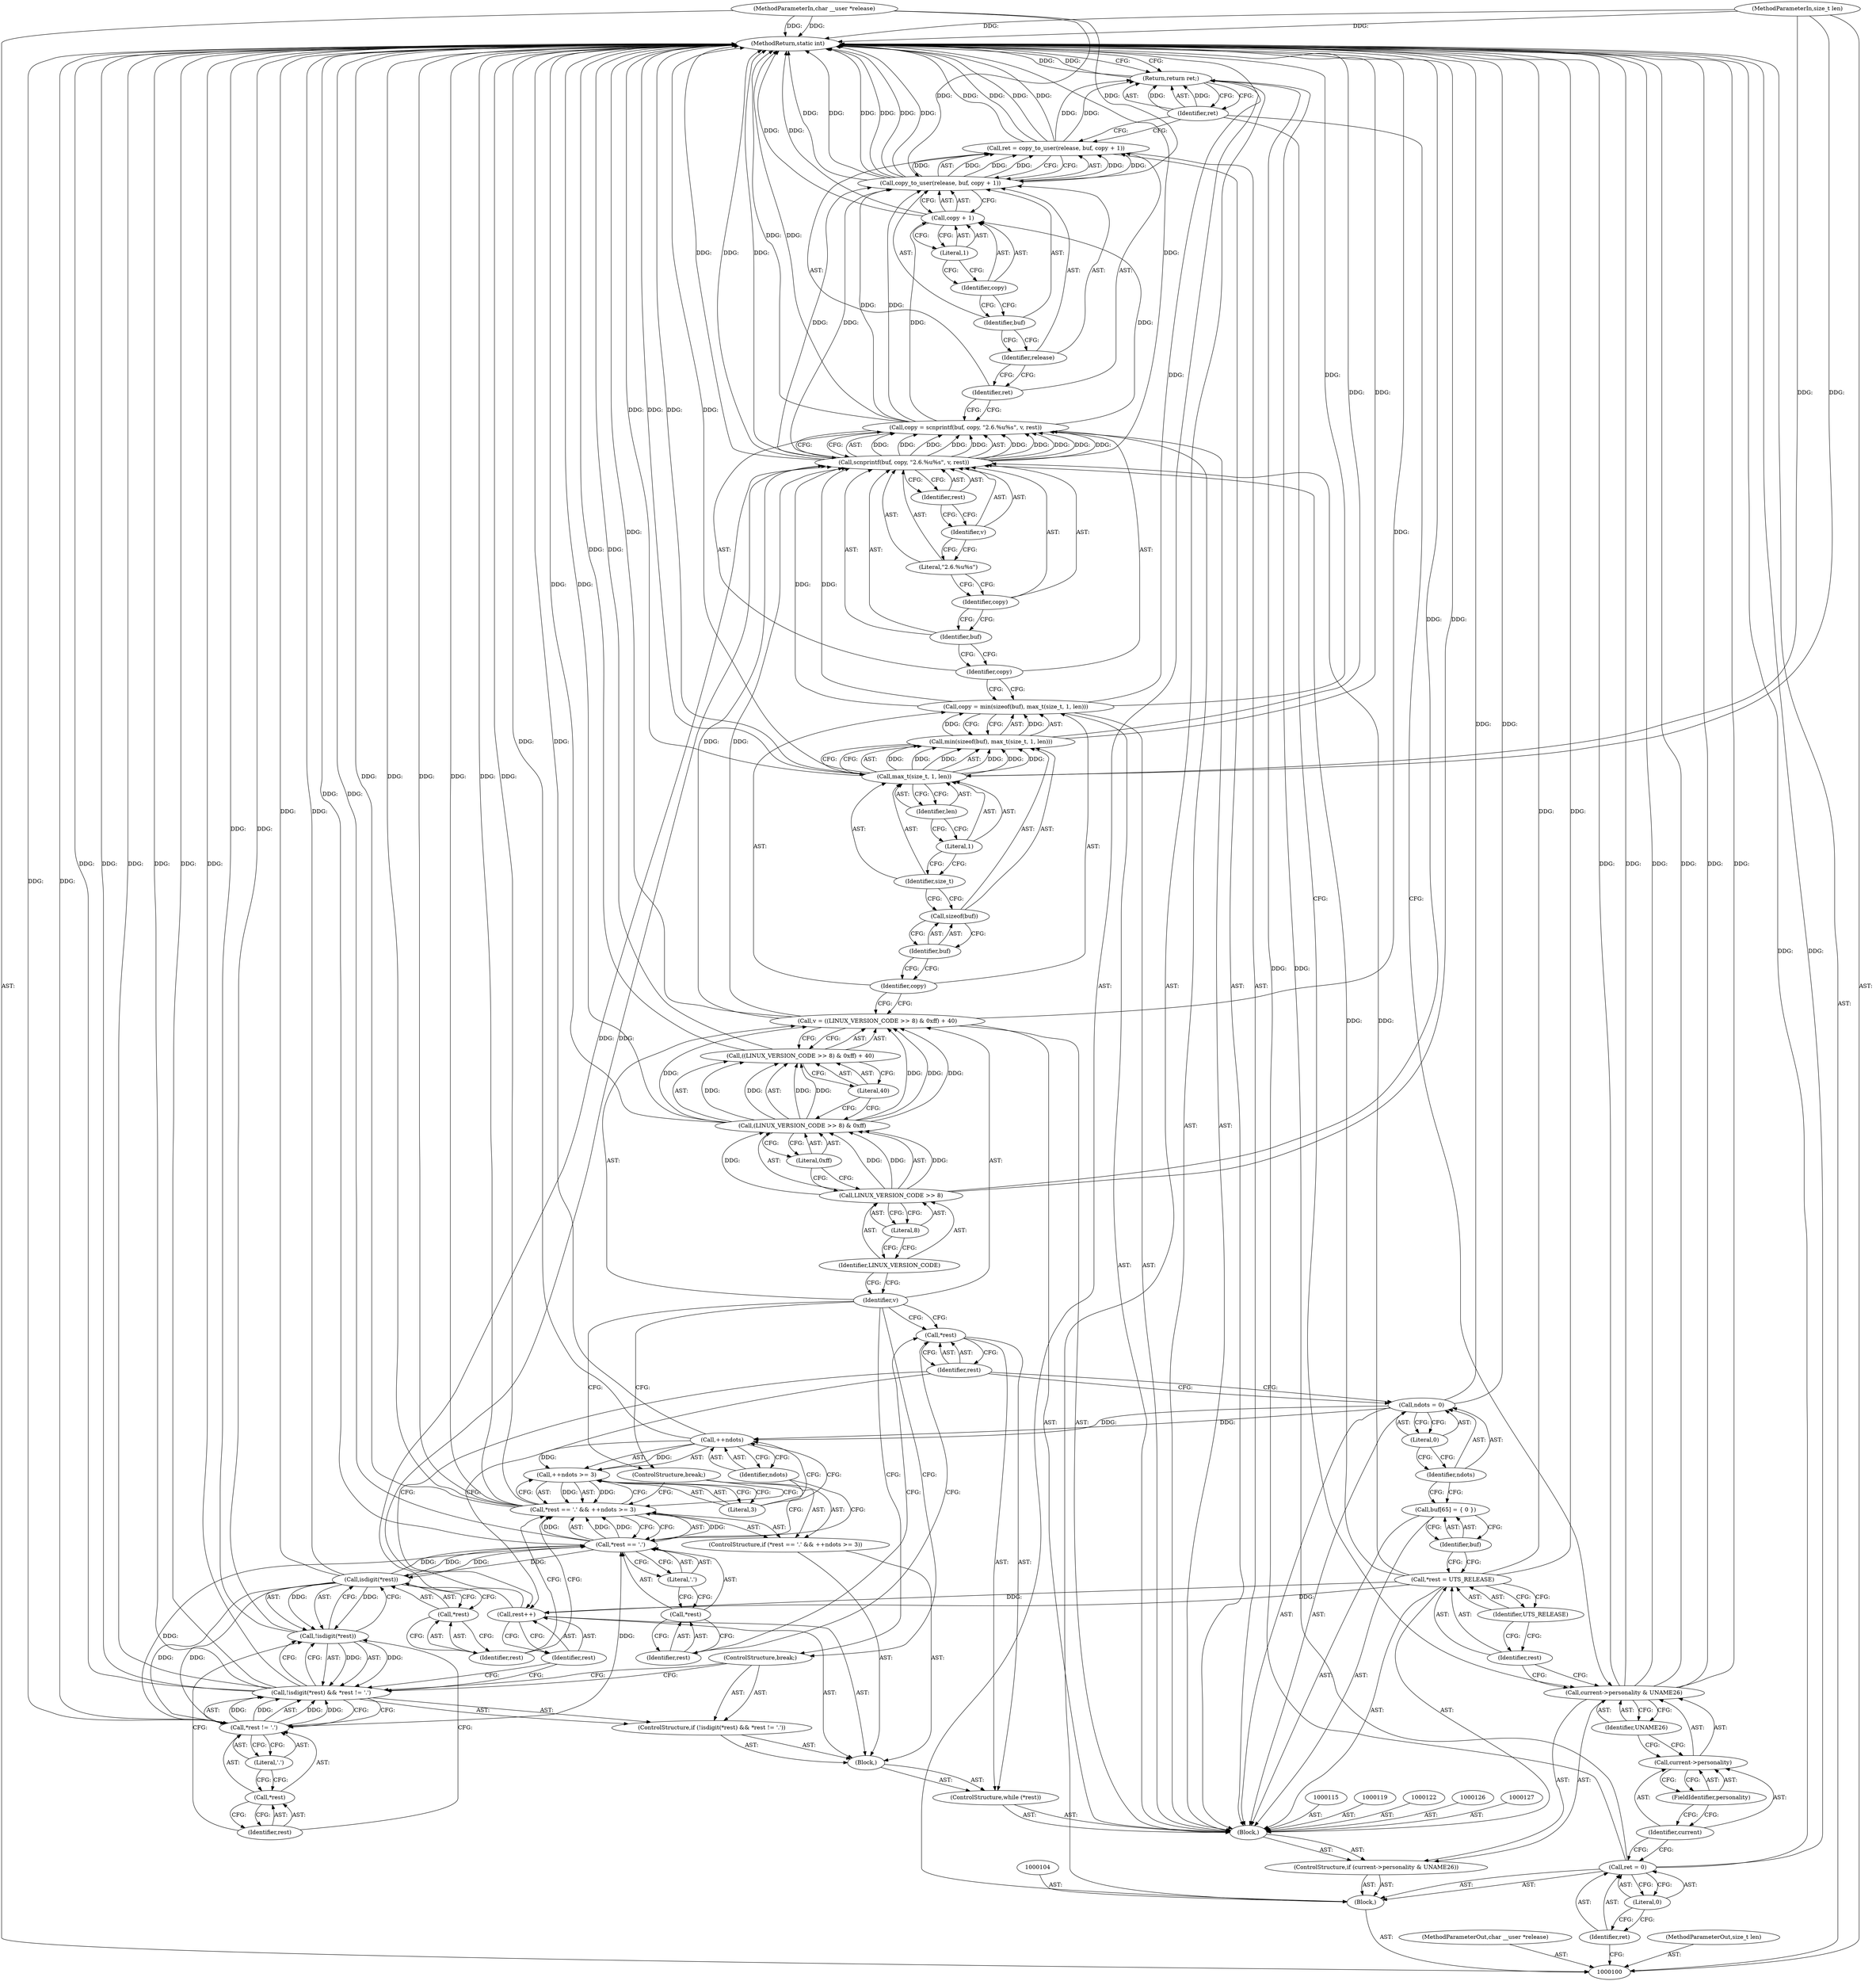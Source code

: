 digraph "0_linux_2702b1526c7278c4d65d78de209a465d4de2885e" {
"1000114" [label="(Block,)"];
"1000129" [label="(Call,*rest)"];
"1000130" [label="(Identifier,rest)"];
"1000131" [label="(Block,)"];
"1000128" [label="(ControlStructure,while (*rest))"];
"1000137" [label="(Literal,'.')"];
"1000138" [label="(Call,++ndots >= 3)"];
"1000139" [label="(Call,++ndots)"];
"1000140" [label="(Identifier,ndots)"];
"1000141" [label="(Literal,3)"];
"1000132" [label="(ControlStructure,if (*rest == '.' && ++ndots >= 3))"];
"1000133" [label="(Call,*rest == '.' && ++ndots >= 3)"];
"1000134" [label="(Call,*rest == '.')"];
"1000135" [label="(Call,*rest)"];
"1000136" [label="(Identifier,rest)"];
"1000142" [label="(ControlStructure,break;)"];
"1000147" [label="(Call,*rest)"];
"1000148" [label="(Identifier,rest)"];
"1000149" [label="(Call,*rest != '.')"];
"1000150" [label="(Call,*rest)"];
"1000151" [label="(Identifier,rest)"];
"1000143" [label="(ControlStructure,if (!isdigit(*rest) && *rest != '.'))"];
"1000152" [label="(Literal,'.')"];
"1000144" [label="(Call,!isdigit(*rest) && *rest != '.')"];
"1000145" [label="(Call,!isdigit(*rest))"];
"1000146" [label="(Call,isdigit(*rest))"];
"1000153" [label="(ControlStructure,break;)"];
"1000154" [label="(Call,rest++)"];
"1000155" [label="(Identifier,rest)"];
"1000192" [label="(MethodReturn,static int)"];
"1000101" [label="(MethodParameterIn,char __user *release)"];
"1000300" [label="(MethodParameterOut,char __user *release)"];
"1000102" [label="(MethodParameterIn,size_t len)"];
"1000301" [label="(MethodParameterOut,size_t len)"];
"1000156" [label="(Call,v = ((LINUX_VERSION_CODE >> 8) & 0xff) + 40)"];
"1000157" [label="(Identifier,v)"];
"1000162" [label="(Literal,8)"];
"1000163" [label="(Literal,0xff)"];
"1000164" [label="(Literal,40)"];
"1000158" [label="(Call,((LINUX_VERSION_CODE >> 8) & 0xff) + 40)"];
"1000159" [label="(Call,(LINUX_VERSION_CODE >> 8) & 0xff)"];
"1000160" [label="(Call,LINUX_VERSION_CODE >> 8)"];
"1000161" [label="(Identifier,LINUX_VERSION_CODE)"];
"1000168" [label="(Call,sizeof(buf))"];
"1000165" [label="(Call,copy = min(sizeof(buf), max_t(size_t, 1, len)))"];
"1000166" [label="(Identifier,copy)"];
"1000169" [label="(Identifier,buf)"];
"1000170" [label="(Call,max_t(size_t, 1, len))"];
"1000171" [label="(Identifier,size_t)"];
"1000172" [label="(Literal,1)"];
"1000173" [label="(Identifier,len)"];
"1000167" [label="(Call,min(sizeof(buf), max_t(size_t, 1, len)))"];
"1000177" [label="(Identifier,buf)"];
"1000174" [label="(Call,copy = scnprintf(buf, copy, \"2.6.%u%s\", v, rest))"];
"1000175" [label="(Identifier,copy)"];
"1000178" [label="(Identifier,copy)"];
"1000179" [label="(Literal,\"2.6.%u%s\")"];
"1000180" [label="(Identifier,v)"];
"1000181" [label="(Identifier,rest)"];
"1000176" [label="(Call,scnprintf(buf, copy, \"2.6.%u%s\", v, rest))"];
"1000182" [label="(Call,ret = copy_to_user(release, buf, copy + 1))"];
"1000183" [label="(Identifier,ret)"];
"1000185" [label="(Identifier,release)"];
"1000186" [label="(Identifier,buf)"];
"1000187" [label="(Call,copy + 1)"];
"1000188" [label="(Identifier,copy)"];
"1000189" [label="(Literal,1)"];
"1000184" [label="(Call,copy_to_user(release, buf, copy + 1))"];
"1000190" [label="(Return,return ret;)"];
"1000191" [label="(Identifier,ret)"];
"1000103" [label="(Block,)"];
"1000107" [label="(Literal,0)"];
"1000105" [label="(Call,ret = 0)"];
"1000106" [label="(Identifier,ret)"];
"1000112" [label="(FieldIdentifier,personality)"];
"1000108" [label="(ControlStructure,if (current->personality & UNAME26))"];
"1000113" [label="(Identifier,UNAME26)"];
"1000109" [label="(Call,current->personality & UNAME26)"];
"1000110" [label="(Call,current->personality)"];
"1000111" [label="(Identifier,current)"];
"1000116" [label="(Call,*rest = UTS_RELEASE)"];
"1000117" [label="(Identifier,rest)"];
"1000118" [label="(Identifier,UTS_RELEASE)"];
"1000120" [label="(Call,buf[65] = { 0 })"];
"1000121" [label="(Identifier,buf)"];
"1000125" [label="(Literal,0)"];
"1000123" [label="(Call,ndots = 0)"];
"1000124" [label="(Identifier,ndots)"];
"1000114" -> "1000108"  [label="AST: "];
"1000115" -> "1000114"  [label="AST: "];
"1000116" -> "1000114"  [label="AST: "];
"1000119" -> "1000114"  [label="AST: "];
"1000120" -> "1000114"  [label="AST: "];
"1000122" -> "1000114"  [label="AST: "];
"1000123" -> "1000114"  [label="AST: "];
"1000126" -> "1000114"  [label="AST: "];
"1000127" -> "1000114"  [label="AST: "];
"1000128" -> "1000114"  [label="AST: "];
"1000156" -> "1000114"  [label="AST: "];
"1000165" -> "1000114"  [label="AST: "];
"1000174" -> "1000114"  [label="AST: "];
"1000182" -> "1000114"  [label="AST: "];
"1000129" -> "1000128"  [label="AST: "];
"1000129" -> "1000130"  [label="CFG: "];
"1000130" -> "1000129"  [label="AST: "];
"1000136" -> "1000129"  [label="CFG: "];
"1000157" -> "1000129"  [label="CFG: "];
"1000130" -> "1000129"  [label="AST: "];
"1000130" -> "1000154"  [label="CFG: "];
"1000130" -> "1000123"  [label="CFG: "];
"1000129" -> "1000130"  [label="CFG: "];
"1000131" -> "1000128"  [label="AST: "];
"1000132" -> "1000131"  [label="AST: "];
"1000143" -> "1000131"  [label="AST: "];
"1000154" -> "1000131"  [label="AST: "];
"1000128" -> "1000114"  [label="AST: "];
"1000129" -> "1000128"  [label="AST: "];
"1000131" -> "1000128"  [label="AST: "];
"1000137" -> "1000134"  [label="AST: "];
"1000137" -> "1000135"  [label="CFG: "];
"1000134" -> "1000137"  [label="CFG: "];
"1000138" -> "1000133"  [label="AST: "];
"1000138" -> "1000141"  [label="CFG: "];
"1000139" -> "1000138"  [label="AST: "];
"1000141" -> "1000138"  [label="AST: "];
"1000133" -> "1000138"  [label="CFG: "];
"1000138" -> "1000133"  [label="DDG: "];
"1000139" -> "1000138"  [label="DDG: "];
"1000139" -> "1000138"  [label="AST: "];
"1000139" -> "1000140"  [label="CFG: "];
"1000140" -> "1000139"  [label="AST: "];
"1000141" -> "1000139"  [label="CFG: "];
"1000139" -> "1000192"  [label="DDG: "];
"1000139" -> "1000138"  [label="DDG: "];
"1000123" -> "1000139"  [label="DDG: "];
"1000140" -> "1000139"  [label="AST: "];
"1000140" -> "1000134"  [label="CFG: "];
"1000139" -> "1000140"  [label="CFG: "];
"1000141" -> "1000138"  [label="AST: "];
"1000141" -> "1000139"  [label="CFG: "];
"1000138" -> "1000141"  [label="CFG: "];
"1000132" -> "1000131"  [label="AST: "];
"1000133" -> "1000132"  [label="AST: "];
"1000142" -> "1000132"  [label="AST: "];
"1000133" -> "1000132"  [label="AST: "];
"1000133" -> "1000134"  [label="CFG: "];
"1000133" -> "1000138"  [label="CFG: "];
"1000134" -> "1000133"  [label="AST: "];
"1000138" -> "1000133"  [label="AST: "];
"1000142" -> "1000133"  [label="CFG: "];
"1000148" -> "1000133"  [label="CFG: "];
"1000133" -> "1000192"  [label="DDG: "];
"1000133" -> "1000192"  [label="DDG: "];
"1000133" -> "1000192"  [label="DDG: "];
"1000134" -> "1000133"  [label="DDG: "];
"1000134" -> "1000133"  [label="DDG: "];
"1000138" -> "1000133"  [label="DDG: "];
"1000134" -> "1000133"  [label="AST: "];
"1000134" -> "1000137"  [label="CFG: "];
"1000135" -> "1000134"  [label="AST: "];
"1000137" -> "1000134"  [label="AST: "];
"1000140" -> "1000134"  [label="CFG: "];
"1000133" -> "1000134"  [label="CFG: "];
"1000134" -> "1000192"  [label="DDG: "];
"1000134" -> "1000133"  [label="DDG: "];
"1000134" -> "1000133"  [label="DDG: "];
"1000149" -> "1000134"  [label="DDG: "];
"1000146" -> "1000134"  [label="DDG: "];
"1000134" -> "1000146"  [label="DDG: "];
"1000135" -> "1000134"  [label="AST: "];
"1000135" -> "1000136"  [label="CFG: "];
"1000136" -> "1000135"  [label="AST: "];
"1000137" -> "1000135"  [label="CFG: "];
"1000136" -> "1000135"  [label="AST: "];
"1000136" -> "1000129"  [label="CFG: "];
"1000135" -> "1000136"  [label="CFG: "];
"1000142" -> "1000132"  [label="AST: "];
"1000142" -> "1000133"  [label="CFG: "];
"1000157" -> "1000142"  [label="CFG: "];
"1000147" -> "1000146"  [label="AST: "];
"1000147" -> "1000148"  [label="CFG: "];
"1000148" -> "1000147"  [label="AST: "];
"1000146" -> "1000147"  [label="CFG: "];
"1000148" -> "1000147"  [label="AST: "];
"1000148" -> "1000133"  [label="CFG: "];
"1000147" -> "1000148"  [label="CFG: "];
"1000149" -> "1000144"  [label="AST: "];
"1000149" -> "1000152"  [label="CFG: "];
"1000150" -> "1000149"  [label="AST: "];
"1000152" -> "1000149"  [label="AST: "];
"1000144" -> "1000149"  [label="CFG: "];
"1000149" -> "1000192"  [label="DDG: "];
"1000149" -> "1000134"  [label="DDG: "];
"1000149" -> "1000144"  [label="DDG: "];
"1000149" -> "1000144"  [label="DDG: "];
"1000146" -> "1000149"  [label="DDG: "];
"1000150" -> "1000149"  [label="AST: "];
"1000150" -> "1000151"  [label="CFG: "];
"1000151" -> "1000150"  [label="AST: "];
"1000152" -> "1000150"  [label="CFG: "];
"1000151" -> "1000150"  [label="AST: "];
"1000151" -> "1000145"  [label="CFG: "];
"1000150" -> "1000151"  [label="CFG: "];
"1000143" -> "1000131"  [label="AST: "];
"1000144" -> "1000143"  [label="AST: "];
"1000153" -> "1000143"  [label="AST: "];
"1000152" -> "1000149"  [label="AST: "];
"1000152" -> "1000150"  [label="CFG: "];
"1000149" -> "1000152"  [label="CFG: "];
"1000144" -> "1000143"  [label="AST: "];
"1000144" -> "1000145"  [label="CFG: "];
"1000144" -> "1000149"  [label="CFG: "];
"1000145" -> "1000144"  [label="AST: "];
"1000149" -> "1000144"  [label="AST: "];
"1000153" -> "1000144"  [label="CFG: "];
"1000155" -> "1000144"  [label="CFG: "];
"1000144" -> "1000192"  [label="DDG: "];
"1000144" -> "1000192"  [label="DDG: "];
"1000144" -> "1000192"  [label="DDG: "];
"1000145" -> "1000144"  [label="DDG: "];
"1000149" -> "1000144"  [label="DDG: "];
"1000149" -> "1000144"  [label="DDG: "];
"1000145" -> "1000144"  [label="AST: "];
"1000145" -> "1000146"  [label="CFG: "];
"1000146" -> "1000145"  [label="AST: "];
"1000151" -> "1000145"  [label="CFG: "];
"1000144" -> "1000145"  [label="CFG: "];
"1000145" -> "1000192"  [label="DDG: "];
"1000145" -> "1000144"  [label="DDG: "];
"1000146" -> "1000145"  [label="DDG: "];
"1000146" -> "1000145"  [label="AST: "];
"1000146" -> "1000147"  [label="CFG: "];
"1000147" -> "1000146"  [label="AST: "];
"1000145" -> "1000146"  [label="CFG: "];
"1000146" -> "1000192"  [label="DDG: "];
"1000146" -> "1000134"  [label="DDG: "];
"1000146" -> "1000145"  [label="DDG: "];
"1000134" -> "1000146"  [label="DDG: "];
"1000146" -> "1000149"  [label="DDG: "];
"1000153" -> "1000143"  [label="AST: "];
"1000153" -> "1000144"  [label="CFG: "];
"1000157" -> "1000153"  [label="CFG: "];
"1000154" -> "1000131"  [label="AST: "];
"1000154" -> "1000155"  [label="CFG: "];
"1000155" -> "1000154"  [label="AST: "];
"1000130" -> "1000154"  [label="CFG: "];
"1000116" -> "1000154"  [label="DDG: "];
"1000154" -> "1000176"  [label="DDG: "];
"1000155" -> "1000154"  [label="AST: "];
"1000155" -> "1000144"  [label="CFG: "];
"1000154" -> "1000155"  [label="CFG: "];
"1000192" -> "1000100"  [label="AST: "];
"1000192" -> "1000190"  [label="CFG: "];
"1000184" -> "1000192"  [label="DDG: "];
"1000184" -> "1000192"  [label="DDG: "];
"1000184" -> "1000192"  [label="DDG: "];
"1000159" -> "1000192"  [label="DDG: "];
"1000176" -> "1000192"  [label="DDG: "];
"1000176" -> "1000192"  [label="DDG: "];
"1000116" -> "1000192"  [label="DDG: "];
"1000145" -> "1000192"  [label="DDG: "];
"1000187" -> "1000192"  [label="DDG: "];
"1000158" -> "1000192"  [label="DDG: "];
"1000139" -> "1000192"  [label="DDG: "];
"1000182" -> "1000192"  [label="DDG: "];
"1000182" -> "1000192"  [label="DDG: "];
"1000156" -> "1000192"  [label="DDG: "];
"1000144" -> "1000192"  [label="DDG: "];
"1000144" -> "1000192"  [label="DDG: "];
"1000144" -> "1000192"  [label="DDG: "];
"1000165" -> "1000192"  [label="DDG: "];
"1000133" -> "1000192"  [label="DDG: "];
"1000133" -> "1000192"  [label="DDG: "];
"1000133" -> "1000192"  [label="DDG: "];
"1000174" -> "1000192"  [label="DDG: "];
"1000102" -> "1000192"  [label="DDG: "];
"1000134" -> "1000192"  [label="DDG: "];
"1000109" -> "1000192"  [label="DDG: "];
"1000109" -> "1000192"  [label="DDG: "];
"1000109" -> "1000192"  [label="DDG: "];
"1000101" -> "1000192"  [label="DDG: "];
"1000170" -> "1000192"  [label="DDG: "];
"1000170" -> "1000192"  [label="DDG: "];
"1000167" -> "1000192"  [label="DDG: "];
"1000149" -> "1000192"  [label="DDG: "];
"1000146" -> "1000192"  [label="DDG: "];
"1000160" -> "1000192"  [label="DDG: "];
"1000105" -> "1000192"  [label="DDG: "];
"1000123" -> "1000192"  [label="DDG: "];
"1000190" -> "1000192"  [label="DDG: "];
"1000101" -> "1000100"  [label="AST: "];
"1000101" -> "1000192"  [label="DDG: "];
"1000101" -> "1000184"  [label="DDG: "];
"1000300" -> "1000100"  [label="AST: "];
"1000102" -> "1000100"  [label="AST: "];
"1000102" -> "1000192"  [label="DDG: "];
"1000102" -> "1000170"  [label="DDG: "];
"1000301" -> "1000100"  [label="AST: "];
"1000156" -> "1000114"  [label="AST: "];
"1000156" -> "1000158"  [label="CFG: "];
"1000157" -> "1000156"  [label="AST: "];
"1000158" -> "1000156"  [label="AST: "];
"1000166" -> "1000156"  [label="CFG: "];
"1000156" -> "1000192"  [label="DDG: "];
"1000159" -> "1000156"  [label="DDG: "];
"1000159" -> "1000156"  [label="DDG: "];
"1000156" -> "1000176"  [label="DDG: "];
"1000157" -> "1000156"  [label="AST: "];
"1000157" -> "1000129"  [label="CFG: "];
"1000157" -> "1000142"  [label="CFG: "];
"1000157" -> "1000153"  [label="CFG: "];
"1000161" -> "1000157"  [label="CFG: "];
"1000162" -> "1000160"  [label="AST: "];
"1000162" -> "1000161"  [label="CFG: "];
"1000160" -> "1000162"  [label="CFG: "];
"1000163" -> "1000159"  [label="AST: "];
"1000163" -> "1000160"  [label="CFG: "];
"1000159" -> "1000163"  [label="CFG: "];
"1000164" -> "1000158"  [label="AST: "];
"1000164" -> "1000159"  [label="CFG: "];
"1000158" -> "1000164"  [label="CFG: "];
"1000158" -> "1000156"  [label="AST: "];
"1000158" -> "1000164"  [label="CFG: "];
"1000159" -> "1000158"  [label="AST: "];
"1000164" -> "1000158"  [label="AST: "];
"1000156" -> "1000158"  [label="CFG: "];
"1000158" -> "1000192"  [label="DDG: "];
"1000159" -> "1000158"  [label="DDG: "];
"1000159" -> "1000158"  [label="DDG: "];
"1000159" -> "1000158"  [label="AST: "];
"1000159" -> "1000163"  [label="CFG: "];
"1000160" -> "1000159"  [label="AST: "];
"1000163" -> "1000159"  [label="AST: "];
"1000164" -> "1000159"  [label="CFG: "];
"1000159" -> "1000192"  [label="DDG: "];
"1000159" -> "1000156"  [label="DDG: "];
"1000159" -> "1000156"  [label="DDG: "];
"1000159" -> "1000158"  [label="DDG: "];
"1000159" -> "1000158"  [label="DDG: "];
"1000160" -> "1000159"  [label="DDG: "];
"1000160" -> "1000159"  [label="DDG: "];
"1000160" -> "1000159"  [label="AST: "];
"1000160" -> "1000162"  [label="CFG: "];
"1000161" -> "1000160"  [label="AST: "];
"1000162" -> "1000160"  [label="AST: "];
"1000163" -> "1000160"  [label="CFG: "];
"1000160" -> "1000192"  [label="DDG: "];
"1000160" -> "1000159"  [label="DDG: "];
"1000160" -> "1000159"  [label="DDG: "];
"1000161" -> "1000160"  [label="AST: "];
"1000161" -> "1000157"  [label="CFG: "];
"1000162" -> "1000161"  [label="CFG: "];
"1000168" -> "1000167"  [label="AST: "];
"1000168" -> "1000169"  [label="CFG: "];
"1000169" -> "1000168"  [label="AST: "];
"1000171" -> "1000168"  [label="CFG: "];
"1000165" -> "1000114"  [label="AST: "];
"1000165" -> "1000167"  [label="CFG: "];
"1000166" -> "1000165"  [label="AST: "];
"1000167" -> "1000165"  [label="AST: "];
"1000175" -> "1000165"  [label="CFG: "];
"1000165" -> "1000192"  [label="DDG: "];
"1000167" -> "1000165"  [label="DDG: "];
"1000165" -> "1000176"  [label="DDG: "];
"1000166" -> "1000165"  [label="AST: "];
"1000166" -> "1000156"  [label="CFG: "];
"1000169" -> "1000166"  [label="CFG: "];
"1000169" -> "1000168"  [label="AST: "];
"1000169" -> "1000166"  [label="CFG: "];
"1000168" -> "1000169"  [label="CFG: "];
"1000170" -> "1000167"  [label="AST: "];
"1000170" -> "1000173"  [label="CFG: "];
"1000171" -> "1000170"  [label="AST: "];
"1000172" -> "1000170"  [label="AST: "];
"1000173" -> "1000170"  [label="AST: "];
"1000167" -> "1000170"  [label="CFG: "];
"1000170" -> "1000192"  [label="DDG: "];
"1000170" -> "1000192"  [label="DDG: "];
"1000170" -> "1000167"  [label="DDG: "];
"1000170" -> "1000167"  [label="DDG: "];
"1000170" -> "1000167"  [label="DDG: "];
"1000102" -> "1000170"  [label="DDG: "];
"1000171" -> "1000170"  [label="AST: "];
"1000171" -> "1000168"  [label="CFG: "];
"1000172" -> "1000171"  [label="CFG: "];
"1000172" -> "1000170"  [label="AST: "];
"1000172" -> "1000171"  [label="CFG: "];
"1000173" -> "1000172"  [label="CFG: "];
"1000173" -> "1000170"  [label="AST: "];
"1000173" -> "1000172"  [label="CFG: "];
"1000170" -> "1000173"  [label="CFG: "];
"1000167" -> "1000165"  [label="AST: "];
"1000167" -> "1000170"  [label="CFG: "];
"1000168" -> "1000167"  [label="AST: "];
"1000170" -> "1000167"  [label="AST: "];
"1000165" -> "1000167"  [label="CFG: "];
"1000167" -> "1000192"  [label="DDG: "];
"1000167" -> "1000165"  [label="DDG: "];
"1000170" -> "1000167"  [label="DDG: "];
"1000170" -> "1000167"  [label="DDG: "];
"1000170" -> "1000167"  [label="DDG: "];
"1000177" -> "1000176"  [label="AST: "];
"1000177" -> "1000175"  [label="CFG: "];
"1000178" -> "1000177"  [label="CFG: "];
"1000174" -> "1000114"  [label="AST: "];
"1000174" -> "1000176"  [label="CFG: "];
"1000175" -> "1000174"  [label="AST: "];
"1000176" -> "1000174"  [label="AST: "];
"1000183" -> "1000174"  [label="CFG: "];
"1000174" -> "1000192"  [label="DDG: "];
"1000176" -> "1000174"  [label="DDG: "];
"1000176" -> "1000174"  [label="DDG: "];
"1000176" -> "1000174"  [label="DDG: "];
"1000176" -> "1000174"  [label="DDG: "];
"1000176" -> "1000174"  [label="DDG: "];
"1000174" -> "1000184"  [label="DDG: "];
"1000174" -> "1000187"  [label="DDG: "];
"1000175" -> "1000174"  [label="AST: "];
"1000175" -> "1000165"  [label="CFG: "];
"1000177" -> "1000175"  [label="CFG: "];
"1000178" -> "1000176"  [label="AST: "];
"1000178" -> "1000177"  [label="CFG: "];
"1000179" -> "1000178"  [label="CFG: "];
"1000179" -> "1000176"  [label="AST: "];
"1000179" -> "1000178"  [label="CFG: "];
"1000180" -> "1000179"  [label="CFG: "];
"1000180" -> "1000176"  [label="AST: "];
"1000180" -> "1000179"  [label="CFG: "];
"1000181" -> "1000180"  [label="CFG: "];
"1000181" -> "1000176"  [label="AST: "];
"1000181" -> "1000180"  [label="CFG: "];
"1000176" -> "1000181"  [label="CFG: "];
"1000176" -> "1000174"  [label="AST: "];
"1000176" -> "1000181"  [label="CFG: "];
"1000177" -> "1000176"  [label="AST: "];
"1000178" -> "1000176"  [label="AST: "];
"1000179" -> "1000176"  [label="AST: "];
"1000180" -> "1000176"  [label="AST: "];
"1000181" -> "1000176"  [label="AST: "];
"1000174" -> "1000176"  [label="CFG: "];
"1000176" -> "1000192"  [label="DDG: "];
"1000176" -> "1000192"  [label="DDG: "];
"1000176" -> "1000174"  [label="DDG: "];
"1000176" -> "1000174"  [label="DDG: "];
"1000176" -> "1000174"  [label="DDG: "];
"1000176" -> "1000174"  [label="DDG: "];
"1000176" -> "1000174"  [label="DDG: "];
"1000165" -> "1000176"  [label="DDG: "];
"1000156" -> "1000176"  [label="DDG: "];
"1000116" -> "1000176"  [label="DDG: "];
"1000154" -> "1000176"  [label="DDG: "];
"1000176" -> "1000184"  [label="DDG: "];
"1000182" -> "1000114"  [label="AST: "];
"1000182" -> "1000184"  [label="CFG: "];
"1000183" -> "1000182"  [label="AST: "];
"1000184" -> "1000182"  [label="AST: "];
"1000191" -> "1000182"  [label="CFG: "];
"1000182" -> "1000192"  [label="DDG: "];
"1000182" -> "1000192"  [label="DDG: "];
"1000184" -> "1000182"  [label="DDG: "];
"1000184" -> "1000182"  [label="DDG: "];
"1000184" -> "1000182"  [label="DDG: "];
"1000182" -> "1000190"  [label="DDG: "];
"1000183" -> "1000182"  [label="AST: "];
"1000183" -> "1000174"  [label="CFG: "];
"1000185" -> "1000183"  [label="CFG: "];
"1000185" -> "1000184"  [label="AST: "];
"1000185" -> "1000183"  [label="CFG: "];
"1000186" -> "1000185"  [label="CFG: "];
"1000186" -> "1000184"  [label="AST: "];
"1000186" -> "1000185"  [label="CFG: "];
"1000188" -> "1000186"  [label="CFG: "];
"1000187" -> "1000184"  [label="AST: "];
"1000187" -> "1000189"  [label="CFG: "];
"1000188" -> "1000187"  [label="AST: "];
"1000189" -> "1000187"  [label="AST: "];
"1000184" -> "1000187"  [label="CFG: "];
"1000187" -> "1000192"  [label="DDG: "];
"1000174" -> "1000187"  [label="DDG: "];
"1000188" -> "1000187"  [label="AST: "];
"1000188" -> "1000186"  [label="CFG: "];
"1000189" -> "1000188"  [label="CFG: "];
"1000189" -> "1000187"  [label="AST: "];
"1000189" -> "1000188"  [label="CFG: "];
"1000187" -> "1000189"  [label="CFG: "];
"1000184" -> "1000182"  [label="AST: "];
"1000184" -> "1000187"  [label="CFG: "];
"1000185" -> "1000184"  [label="AST: "];
"1000186" -> "1000184"  [label="AST: "];
"1000187" -> "1000184"  [label="AST: "];
"1000182" -> "1000184"  [label="CFG: "];
"1000184" -> "1000192"  [label="DDG: "];
"1000184" -> "1000192"  [label="DDG: "];
"1000184" -> "1000192"  [label="DDG: "];
"1000184" -> "1000182"  [label="DDG: "];
"1000184" -> "1000182"  [label="DDG: "];
"1000184" -> "1000182"  [label="DDG: "];
"1000101" -> "1000184"  [label="DDG: "];
"1000176" -> "1000184"  [label="DDG: "];
"1000174" -> "1000184"  [label="DDG: "];
"1000190" -> "1000103"  [label="AST: "];
"1000190" -> "1000191"  [label="CFG: "];
"1000191" -> "1000190"  [label="AST: "];
"1000192" -> "1000190"  [label="CFG: "];
"1000190" -> "1000192"  [label="DDG: "];
"1000191" -> "1000190"  [label="DDG: "];
"1000182" -> "1000190"  [label="DDG: "];
"1000105" -> "1000190"  [label="DDG: "];
"1000191" -> "1000190"  [label="AST: "];
"1000191" -> "1000182"  [label="CFG: "];
"1000191" -> "1000109"  [label="CFG: "];
"1000190" -> "1000191"  [label="CFG: "];
"1000191" -> "1000190"  [label="DDG: "];
"1000103" -> "1000100"  [label="AST: "];
"1000104" -> "1000103"  [label="AST: "];
"1000105" -> "1000103"  [label="AST: "];
"1000108" -> "1000103"  [label="AST: "];
"1000190" -> "1000103"  [label="AST: "];
"1000107" -> "1000105"  [label="AST: "];
"1000107" -> "1000106"  [label="CFG: "];
"1000105" -> "1000107"  [label="CFG: "];
"1000105" -> "1000103"  [label="AST: "];
"1000105" -> "1000107"  [label="CFG: "];
"1000106" -> "1000105"  [label="AST: "];
"1000107" -> "1000105"  [label="AST: "];
"1000111" -> "1000105"  [label="CFG: "];
"1000105" -> "1000192"  [label="DDG: "];
"1000105" -> "1000190"  [label="DDG: "];
"1000106" -> "1000105"  [label="AST: "];
"1000106" -> "1000100"  [label="CFG: "];
"1000107" -> "1000106"  [label="CFG: "];
"1000112" -> "1000110"  [label="AST: "];
"1000112" -> "1000111"  [label="CFG: "];
"1000110" -> "1000112"  [label="CFG: "];
"1000108" -> "1000103"  [label="AST: "];
"1000109" -> "1000108"  [label="AST: "];
"1000114" -> "1000108"  [label="AST: "];
"1000113" -> "1000109"  [label="AST: "];
"1000113" -> "1000110"  [label="CFG: "];
"1000109" -> "1000113"  [label="CFG: "];
"1000109" -> "1000108"  [label="AST: "];
"1000109" -> "1000113"  [label="CFG: "];
"1000110" -> "1000109"  [label="AST: "];
"1000113" -> "1000109"  [label="AST: "];
"1000117" -> "1000109"  [label="CFG: "];
"1000191" -> "1000109"  [label="CFG: "];
"1000109" -> "1000192"  [label="DDG: "];
"1000109" -> "1000192"  [label="DDG: "];
"1000109" -> "1000192"  [label="DDG: "];
"1000110" -> "1000109"  [label="AST: "];
"1000110" -> "1000112"  [label="CFG: "];
"1000111" -> "1000110"  [label="AST: "];
"1000112" -> "1000110"  [label="AST: "];
"1000113" -> "1000110"  [label="CFG: "];
"1000111" -> "1000110"  [label="AST: "];
"1000111" -> "1000105"  [label="CFG: "];
"1000112" -> "1000111"  [label="CFG: "];
"1000116" -> "1000114"  [label="AST: "];
"1000116" -> "1000118"  [label="CFG: "];
"1000117" -> "1000116"  [label="AST: "];
"1000118" -> "1000116"  [label="AST: "];
"1000121" -> "1000116"  [label="CFG: "];
"1000116" -> "1000192"  [label="DDG: "];
"1000116" -> "1000154"  [label="DDG: "];
"1000116" -> "1000176"  [label="DDG: "];
"1000117" -> "1000116"  [label="AST: "];
"1000117" -> "1000109"  [label="CFG: "];
"1000118" -> "1000117"  [label="CFG: "];
"1000118" -> "1000116"  [label="AST: "];
"1000118" -> "1000117"  [label="CFG: "];
"1000116" -> "1000118"  [label="CFG: "];
"1000120" -> "1000114"  [label="AST: "];
"1000120" -> "1000121"  [label="CFG: "];
"1000121" -> "1000120"  [label="AST: "];
"1000124" -> "1000120"  [label="CFG: "];
"1000121" -> "1000120"  [label="AST: "];
"1000121" -> "1000116"  [label="CFG: "];
"1000120" -> "1000121"  [label="CFG: "];
"1000125" -> "1000123"  [label="AST: "];
"1000125" -> "1000124"  [label="CFG: "];
"1000123" -> "1000125"  [label="CFG: "];
"1000123" -> "1000114"  [label="AST: "];
"1000123" -> "1000125"  [label="CFG: "];
"1000124" -> "1000123"  [label="AST: "];
"1000125" -> "1000123"  [label="AST: "];
"1000130" -> "1000123"  [label="CFG: "];
"1000123" -> "1000192"  [label="DDG: "];
"1000123" -> "1000139"  [label="DDG: "];
"1000124" -> "1000123"  [label="AST: "];
"1000124" -> "1000120"  [label="CFG: "];
"1000125" -> "1000124"  [label="CFG: "];
}

